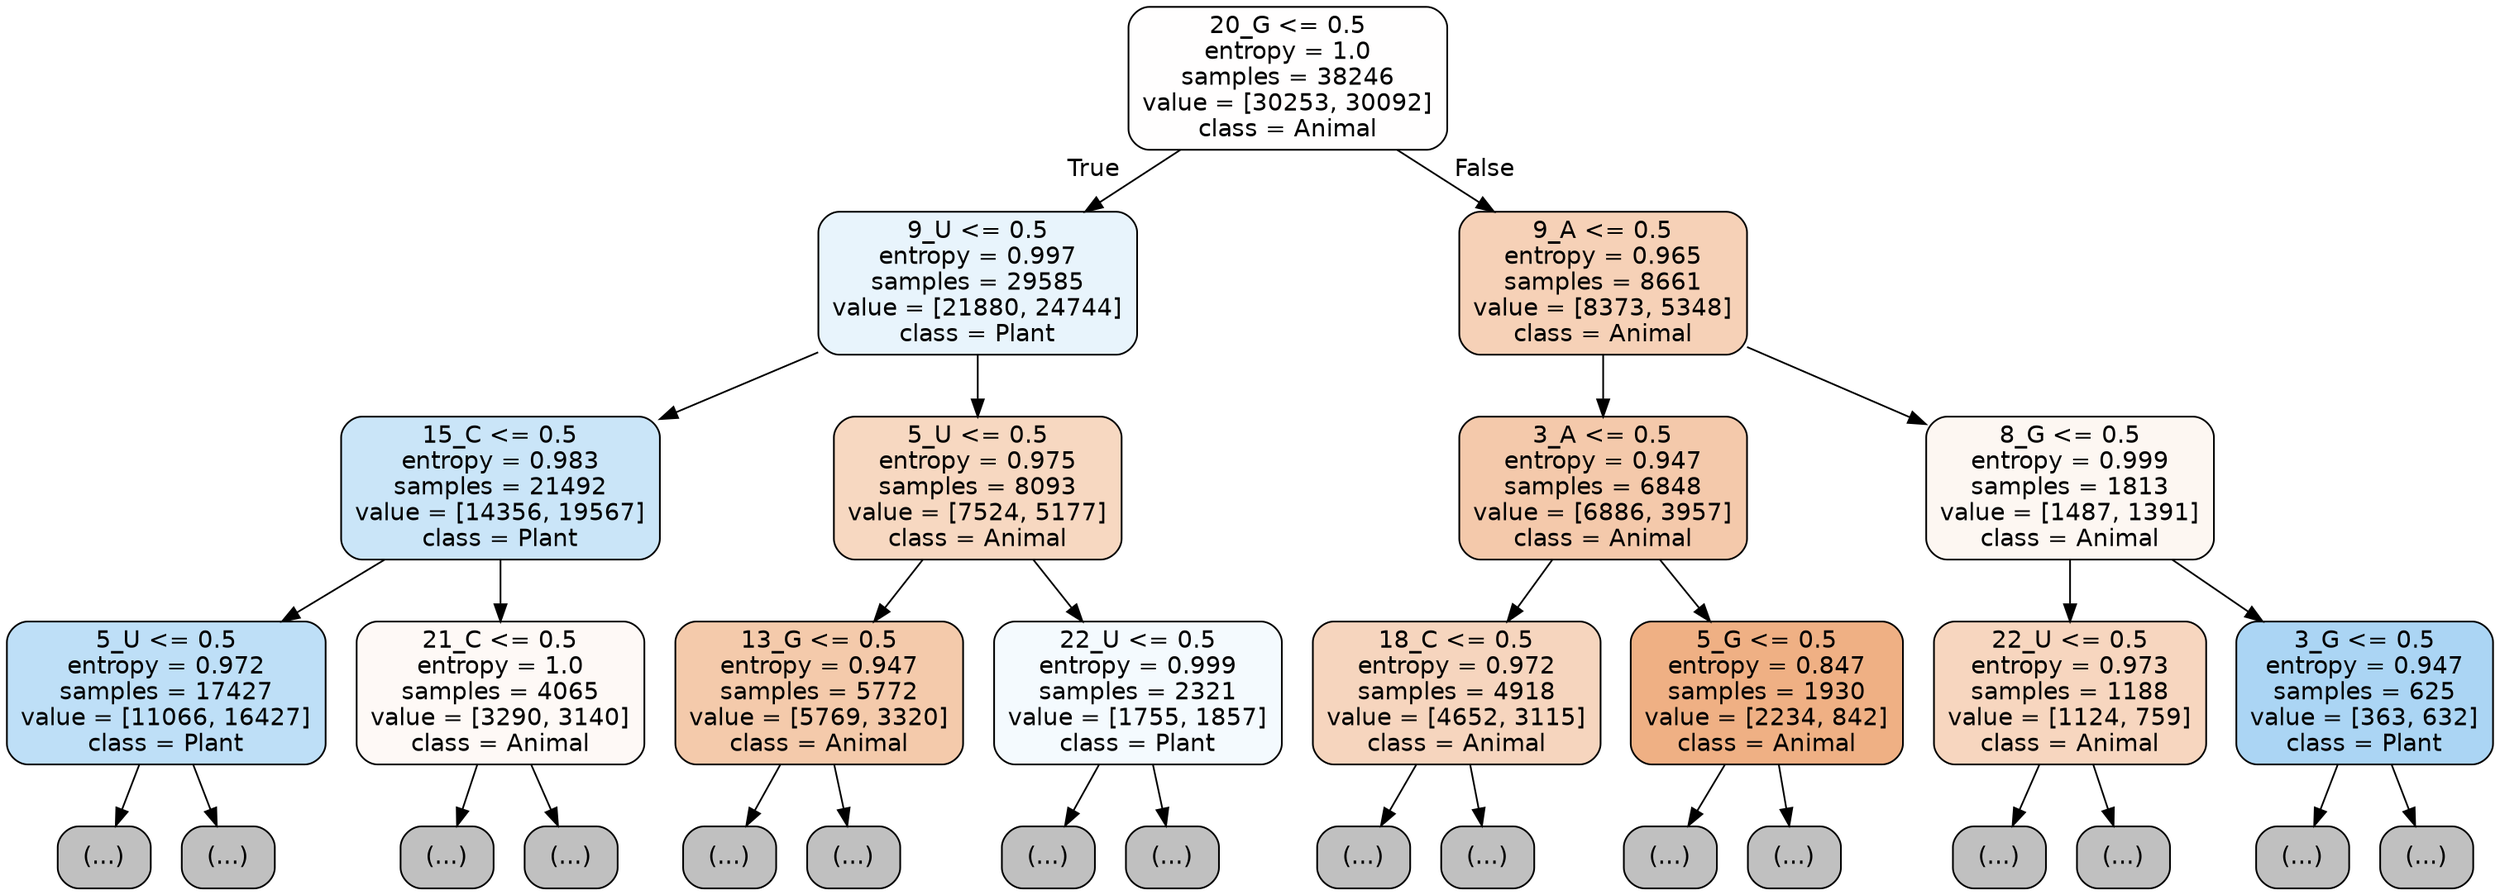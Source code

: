 digraph Tree {
node [shape=box, style="filled, rounded", color="black", fontname="helvetica"] ;
edge [fontname="helvetica"] ;
0 [label="20_G <= 0.5\nentropy = 1.0\nsamples = 38246\nvalue = [30253, 30092]\nclass = Animal", fillcolor="#fffefe"] ;
1 [label="9_U <= 0.5\nentropy = 0.997\nsamples = 29585\nvalue = [21880, 24744]\nclass = Plant", fillcolor="#e8f4fc"] ;
0 -> 1 [labeldistance=2.5, labelangle=45, headlabel="True"] ;
2 [label="15_C <= 0.5\nentropy = 0.983\nsamples = 21492\nvalue = [14356, 19567]\nclass = Plant", fillcolor="#cae5f8"] ;
1 -> 2 ;
3 [label="5_U <= 0.5\nentropy = 0.972\nsamples = 17427\nvalue = [11066, 16427]\nclass = Plant", fillcolor="#bedff7"] ;
2 -> 3 ;
4 [label="(...)", fillcolor="#C0C0C0"] ;
3 -> 4 ;
5235 [label="(...)", fillcolor="#C0C0C0"] ;
3 -> 5235 ;
7192 [label="21_C <= 0.5\nentropy = 1.0\nsamples = 4065\nvalue = [3290, 3140]\nclass = Animal", fillcolor="#fef9f6"] ;
2 -> 7192 ;
7193 [label="(...)", fillcolor="#C0C0C0"] ;
7192 -> 7193 ;
8738 [label="(...)", fillcolor="#C0C0C0"] ;
7192 -> 8738 ;
9201 [label="5_U <= 0.5\nentropy = 0.975\nsamples = 8093\nvalue = [7524, 5177]\nclass = Animal", fillcolor="#f7d8c1"] ;
1 -> 9201 ;
9202 [label="13_G <= 0.5\nentropy = 0.947\nsamples = 5772\nvalue = [5769, 3320]\nclass = Animal", fillcolor="#f4caab"] ;
9201 -> 9202 ;
9203 [label="(...)", fillcolor="#C0C0C0"] ;
9202 -> 9203 ;
11204 [label="(...)", fillcolor="#C0C0C0"] ;
9202 -> 11204 ;
11935 [label="22_U <= 0.5\nentropy = 0.999\nsamples = 2321\nvalue = [1755, 1857]\nclass = Plant", fillcolor="#f4fafe"] ;
9201 -> 11935 ;
11936 [label="(...)", fillcolor="#C0C0C0"] ;
11935 -> 11936 ;
12861 [label="(...)", fillcolor="#C0C0C0"] ;
11935 -> 12861 ;
12960 [label="9_A <= 0.5\nentropy = 0.965\nsamples = 8661\nvalue = [8373, 5348]\nclass = Animal", fillcolor="#f6d1b7"] ;
0 -> 12960 [labeldistance=2.5, labelangle=-45, headlabel="False"] ;
12961 [label="3_A <= 0.5\nentropy = 0.947\nsamples = 6848\nvalue = [6886, 3957]\nclass = Animal", fillcolor="#f4c9ab"] ;
12960 -> 12961 ;
12962 [label="18_C <= 0.5\nentropy = 0.972\nsamples = 4918\nvalue = [4652, 3115]\nclass = Animal", fillcolor="#f6d5be"] ;
12961 -> 12962 ;
12963 [label="(...)", fillcolor="#C0C0C0"] ;
12962 -> 12963 ;
14680 [label="(...)", fillcolor="#C0C0C0"] ;
12962 -> 14680 ;
15285 [label="5_G <= 0.5\nentropy = 0.847\nsamples = 1930\nvalue = [2234, 842]\nclass = Animal", fillcolor="#efb084"] ;
12961 -> 15285 ;
15286 [label="(...)", fillcolor="#C0C0C0"] ;
15285 -> 15286 ;
15859 [label="(...)", fillcolor="#C0C0C0"] ;
15285 -> 15859 ;
16098 [label="8_G <= 0.5\nentropy = 0.999\nsamples = 1813\nvalue = [1487, 1391]\nclass = Animal", fillcolor="#fdf7f2"] ;
12960 -> 16098 ;
16099 [label="22_U <= 0.5\nentropy = 0.973\nsamples = 1188\nvalue = [1124, 759]\nclass = Animal", fillcolor="#f7d6bf"] ;
16098 -> 16099 ;
16100 [label="(...)", fillcolor="#C0C0C0"] ;
16099 -> 16100 ;
16699 [label="(...)", fillcolor="#C0C0C0"] ;
16099 -> 16699 ;
16788 [label="3_G <= 0.5\nentropy = 0.947\nsamples = 625\nvalue = [363, 632]\nclass = Plant", fillcolor="#abd5f4"] ;
16098 -> 16788 ;
16789 [label="(...)", fillcolor="#C0C0C0"] ;
16788 -> 16789 ;
17010 [label="(...)", fillcolor="#C0C0C0"] ;
16788 -> 17010 ;
}